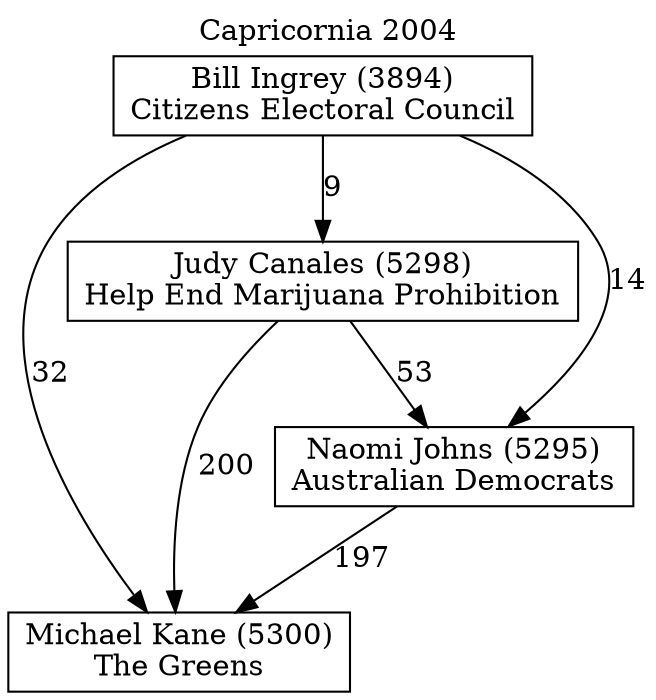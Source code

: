 // House preference flow
digraph "Michael Kane (5300)_Capricornia_2004" {
	graph [label="Capricornia 2004" labelloc=t mclimit=10]
	node [shape=box]
	"Bill Ingrey (3894)" [label="Bill Ingrey (3894)
Citizens Electoral Council"]
	"Judy Canales (5298)" [label="Judy Canales (5298)
Help End Marijuana Prohibition"]
	"Michael Kane (5300)" [label="Michael Kane (5300)
The Greens"]
	"Naomi Johns (5295)" [label="Naomi Johns (5295)
Australian Democrats"]
	"Bill Ingrey (3894)" -> "Judy Canales (5298)" [label=9]
	"Bill Ingrey (3894)" -> "Michael Kane (5300)" [label=32]
	"Bill Ingrey (3894)" -> "Naomi Johns (5295)" [label=14]
	"Judy Canales (5298)" -> "Michael Kane (5300)" [label=200]
	"Judy Canales (5298)" -> "Naomi Johns (5295)" [label=53]
	"Naomi Johns (5295)" -> "Michael Kane (5300)" [label=197]
}
